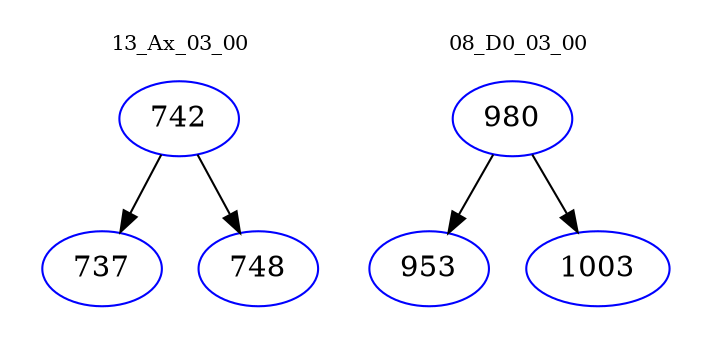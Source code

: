 digraph{
subgraph cluster_0 {
color = white
label = "13_Ax_03_00";
fontsize=10;
T0_742 [label="742", color="blue"]
T0_742 -> T0_737 [color="black"]
T0_737 [label="737", color="blue"]
T0_742 -> T0_748 [color="black"]
T0_748 [label="748", color="blue"]
}
subgraph cluster_1 {
color = white
label = "08_D0_03_00";
fontsize=10;
T1_980 [label="980", color="blue"]
T1_980 -> T1_953 [color="black"]
T1_953 [label="953", color="blue"]
T1_980 -> T1_1003 [color="black"]
T1_1003 [label="1003", color="blue"]
}
}

